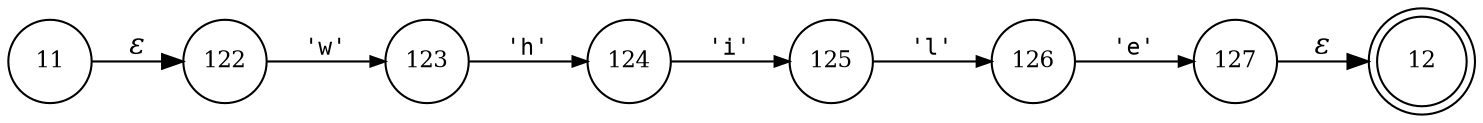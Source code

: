 digraph ATN {
rankdir=LR;
s12[fontsize=11, label="12", shape=doublecircle, fixedsize=true, width=.6];
s127[fontsize=11,label="127", shape=circle, fixedsize=true, width=.55, peripheries=1];
s126[fontsize=11,label="126", shape=circle, fixedsize=true, width=.55, peripheries=1];
s125[fontsize=11,label="125", shape=circle, fixedsize=true, width=.55, peripheries=1];
s124[fontsize=11,label="124", shape=circle, fixedsize=true, width=.55, peripheries=1];
s11[fontsize=11,label="11", shape=circle, fixedsize=true, width=.55, peripheries=1];
s123[fontsize=11,label="123", shape=circle, fixedsize=true, width=.55, peripheries=1];
s122[fontsize=11,label="122", shape=circle, fixedsize=true, width=.55, peripheries=1];
s11 -> s122 [fontname="Times-Italic", label="&epsilon;"];
s122 -> s123 [fontsize=11, fontname="Courier", arrowsize=.7, label = "'w'", arrowhead = normal];
s123 -> s124 [fontsize=11, fontname="Courier", arrowsize=.7, label = "'h'", arrowhead = normal];
s124 -> s125 [fontsize=11, fontname="Courier", arrowsize=.7, label = "'i'", arrowhead = normal];
s125 -> s126 [fontsize=11, fontname="Courier", arrowsize=.7, label = "'l'", arrowhead = normal];
s126 -> s127 [fontsize=11, fontname="Courier", arrowsize=.7, label = "'e'", arrowhead = normal];
s127 -> s12 [fontname="Times-Italic", label="&epsilon;"];
}